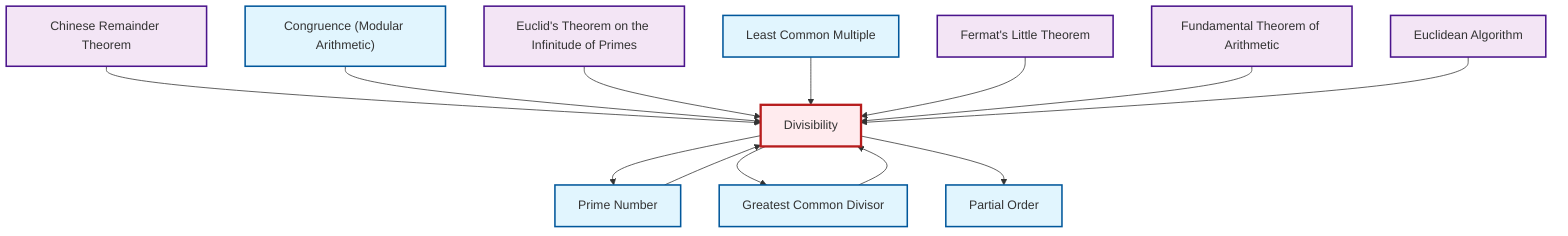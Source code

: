 graph TD
    classDef definition fill:#e1f5fe,stroke:#01579b,stroke-width:2px
    classDef theorem fill:#f3e5f5,stroke:#4a148c,stroke-width:2px
    classDef axiom fill:#fff3e0,stroke:#e65100,stroke-width:2px
    classDef example fill:#e8f5e9,stroke:#1b5e20,stroke-width:2px
    classDef current fill:#ffebee,stroke:#b71c1c,stroke-width:3px
    def-partial-order["Partial Order"]:::definition
    thm-fermat-little["Fermat's Little Theorem"]:::theorem
    def-lcm["Least Common Multiple"]:::definition
    def-congruence["Congruence (Modular Arithmetic)"]:::definition
    def-divisibility["Divisibility"]:::definition
    def-prime["Prime Number"]:::definition
    thm-chinese-remainder["Chinese Remainder Theorem"]:::theorem
    thm-euclidean-algorithm["Euclidean Algorithm"]:::theorem
    thm-fundamental-arithmetic["Fundamental Theorem of Arithmetic"]:::theorem
    thm-euclid-infinitude-primes["Euclid's Theorem on the Infinitude of Primes"]:::theorem
    def-gcd["Greatest Common Divisor"]:::definition
    thm-chinese-remainder --> def-divisibility
    def-divisibility --> def-prime
    def-divisibility --> def-gcd
    def-prime --> def-divisibility
    def-divisibility --> def-partial-order
    def-congruence --> def-divisibility
    thm-euclid-infinitude-primes --> def-divisibility
    def-lcm --> def-divisibility
    thm-fermat-little --> def-divisibility
    def-gcd --> def-divisibility
    thm-fundamental-arithmetic --> def-divisibility
    thm-euclidean-algorithm --> def-divisibility
    class def-divisibility current